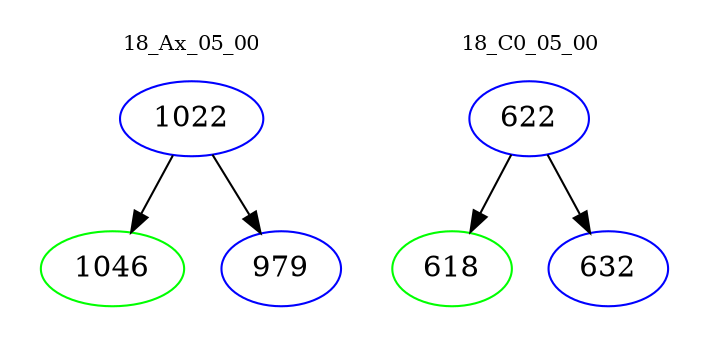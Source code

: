 digraph{
subgraph cluster_0 {
color = white
label = "18_Ax_05_00";
fontsize=10;
T0_1022 [label="1022", color="blue"]
T0_1022 -> T0_1046 [color="black"]
T0_1046 [label="1046", color="green"]
T0_1022 -> T0_979 [color="black"]
T0_979 [label="979", color="blue"]
}
subgraph cluster_1 {
color = white
label = "18_C0_05_00";
fontsize=10;
T1_622 [label="622", color="blue"]
T1_622 -> T1_618 [color="black"]
T1_618 [label="618", color="green"]
T1_622 -> T1_632 [color="black"]
T1_632 [label="632", color="blue"]
}
}

